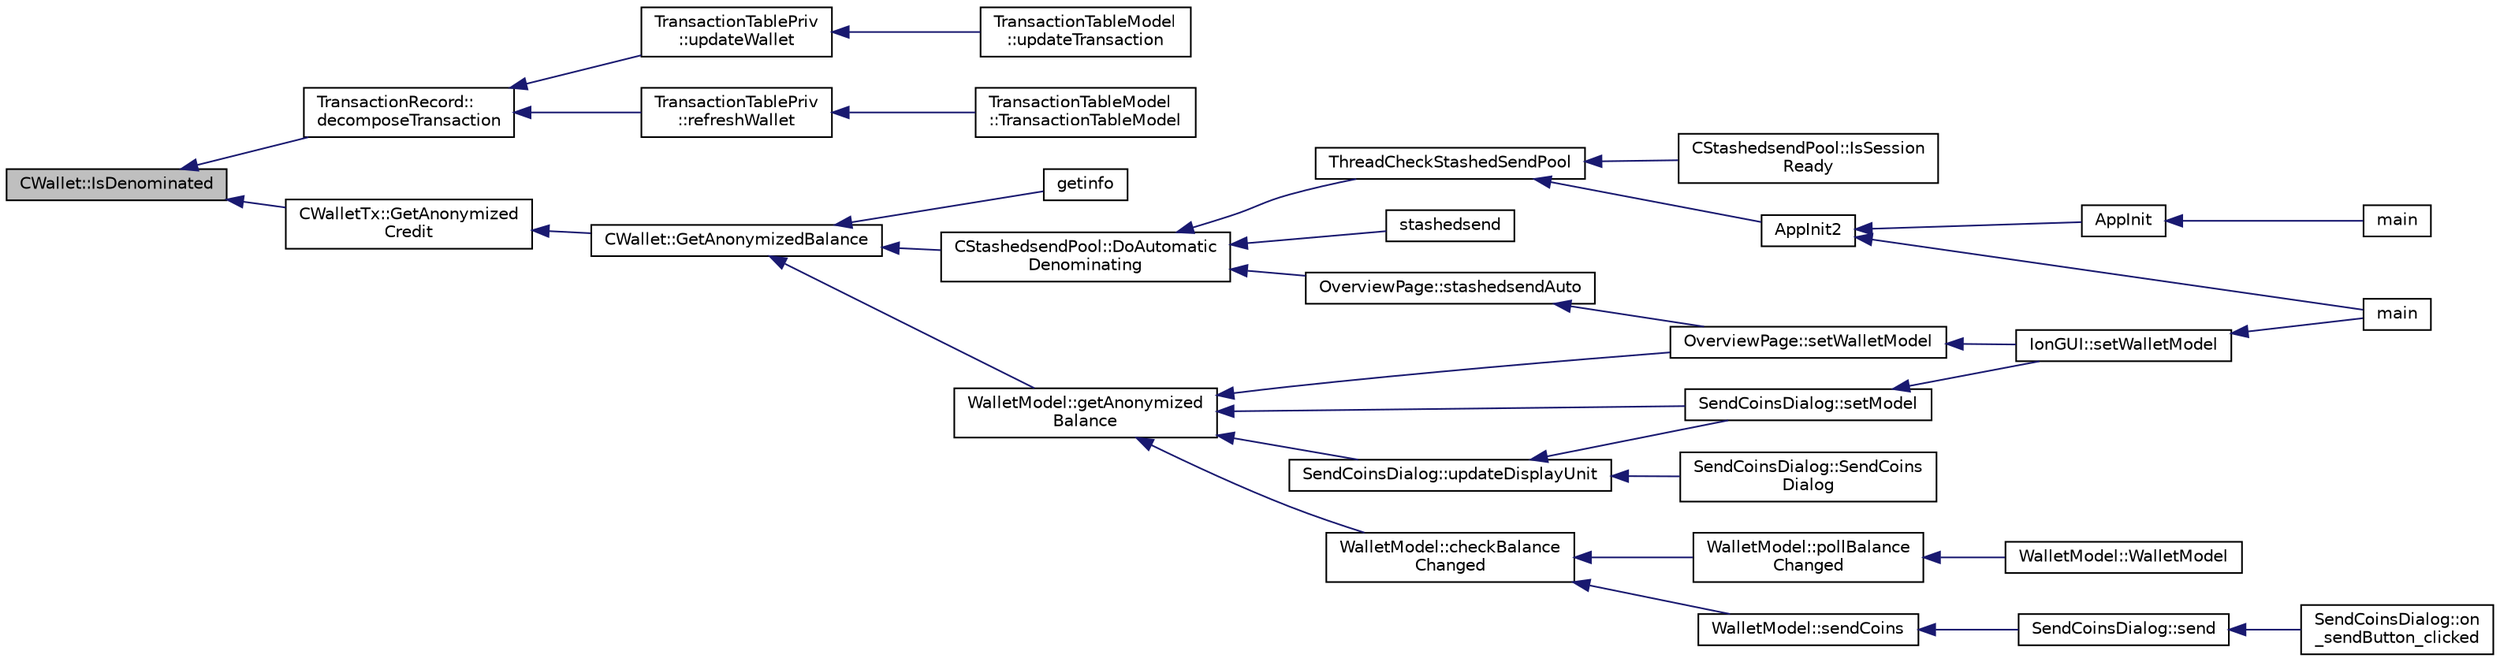 digraph "CWallet::IsDenominated"
{
  edge [fontname="Helvetica",fontsize="10",labelfontname="Helvetica",labelfontsize="10"];
  node [fontname="Helvetica",fontsize="10",shape=record];
  rankdir="LR";
  Node2069 [label="CWallet::IsDenominated",height=0.2,width=0.4,color="black", fillcolor="grey75", style="filled", fontcolor="black"];
  Node2069 -> Node2070 [dir="back",color="midnightblue",fontsize="10",style="solid",fontname="Helvetica"];
  Node2070 [label="TransactionRecord::\ldecomposeTransaction",height=0.2,width=0.4,color="black", fillcolor="white", style="filled",URL="$d1/da7/class_transaction_record.html#a9f5db4465fa5fdcc3f9af525096bcdb9"];
  Node2070 -> Node2071 [dir="back",color="midnightblue",fontsize="10",style="solid",fontname="Helvetica"];
  Node2071 [label="TransactionTablePriv\l::refreshWallet",height=0.2,width=0.4,color="black", fillcolor="white", style="filled",URL="$d2/ddb/class_transaction_table_priv.html#a1f81da5d7cfb2aac03a5e18e6bc91792"];
  Node2071 -> Node2072 [dir="back",color="midnightblue",fontsize="10",style="solid",fontname="Helvetica"];
  Node2072 [label="TransactionTableModel\l::TransactionTableModel",height=0.2,width=0.4,color="black", fillcolor="white", style="filled",URL="$d7/dfe/class_transaction_table_model.html#a6c10b7cab9804eee6df9e049a978dc62"];
  Node2070 -> Node2073 [dir="back",color="midnightblue",fontsize="10",style="solid",fontname="Helvetica"];
  Node2073 [label="TransactionTablePriv\l::updateWallet",height=0.2,width=0.4,color="black", fillcolor="white", style="filled",URL="$d2/ddb/class_transaction_table_priv.html#a5a8454ce91251c4d9eb927bf2850745c"];
  Node2073 -> Node2074 [dir="back",color="midnightblue",fontsize="10",style="solid",fontname="Helvetica"];
  Node2074 [label="TransactionTableModel\l::updateTransaction",height=0.2,width=0.4,color="black", fillcolor="white", style="filled",URL="$d7/dfe/class_transaction_table_model.html#a8de43b3c7ba0612304906eb5a2f51a06"];
  Node2069 -> Node2075 [dir="back",color="midnightblue",fontsize="10",style="solid",fontname="Helvetica"];
  Node2075 [label="CWalletTx::GetAnonymized\lCredit",height=0.2,width=0.4,color="black", fillcolor="white", style="filled",URL="$d6/d53/class_c_wallet_tx.html#a49cae757845e1bf0cb3c8e17bd96d4a1"];
  Node2075 -> Node2076 [dir="back",color="midnightblue",fontsize="10",style="solid",fontname="Helvetica"];
  Node2076 [label="CWallet::GetAnonymizedBalance",height=0.2,width=0.4,color="black", fillcolor="white", style="filled",URL="$d2/de5/class_c_wallet.html#ad71e805ab9614962a57cb931e91b4297"];
  Node2076 -> Node2077 [dir="back",color="midnightblue",fontsize="10",style="solid",fontname="Helvetica"];
  Node2077 [label="WalletModel::getAnonymized\lBalance",height=0.2,width=0.4,color="black", fillcolor="white", style="filled",URL="$d4/d27/class_wallet_model.html#a3b4c7b849fca17bb1f8e315e23e68c7d"];
  Node2077 -> Node2078 [dir="back",color="midnightblue",fontsize="10",style="solid",fontname="Helvetica"];
  Node2078 [label="OverviewPage::setWalletModel",height=0.2,width=0.4,color="black", fillcolor="white", style="filled",URL="$d1/d91/class_overview_page.html#a2ed52a3a87e9c74fee38fa873c9bc71f"];
  Node2078 -> Node2079 [dir="back",color="midnightblue",fontsize="10",style="solid",fontname="Helvetica"];
  Node2079 [label="IonGUI::setWalletModel",height=0.2,width=0.4,color="black", fillcolor="white", style="filled",URL="$dc/d0b/class_ion_g_u_i.html#a37f87db65498b036d387c705a749c45d",tooltip="Set the wallet model. "];
  Node2079 -> Node2080 [dir="back",color="midnightblue",fontsize="10",style="solid",fontname="Helvetica"];
  Node2080 [label="main",height=0.2,width=0.4,color="black", fillcolor="white", style="filled",URL="$d5/d2d/ion_8cpp.html#a0ddf1224851353fc92bfbff6f499fa97"];
  Node2077 -> Node2081 [dir="back",color="midnightblue",fontsize="10",style="solid",fontname="Helvetica"];
  Node2081 [label="SendCoinsDialog::setModel",height=0.2,width=0.4,color="black", fillcolor="white", style="filled",URL="$d6/de6/class_send_coins_dialog.html#a73a6c1b1850a334ee652ac167713a2aa"];
  Node2081 -> Node2079 [dir="back",color="midnightblue",fontsize="10",style="solid",fontname="Helvetica"];
  Node2077 -> Node2082 [dir="back",color="midnightblue",fontsize="10",style="solid",fontname="Helvetica"];
  Node2082 [label="SendCoinsDialog::updateDisplayUnit",height=0.2,width=0.4,color="black", fillcolor="white", style="filled",URL="$d6/de6/class_send_coins_dialog.html#a74815ad8502b126200b6fd2e59e9f042"];
  Node2082 -> Node2083 [dir="back",color="midnightblue",fontsize="10",style="solid",fontname="Helvetica"];
  Node2083 [label="SendCoinsDialog::SendCoins\lDialog",height=0.2,width=0.4,color="black", fillcolor="white", style="filled",URL="$d6/de6/class_send_coins_dialog.html#a0df5bc29d1df68eda44826651afc595f"];
  Node2082 -> Node2081 [dir="back",color="midnightblue",fontsize="10",style="solid",fontname="Helvetica"];
  Node2077 -> Node2084 [dir="back",color="midnightblue",fontsize="10",style="solid",fontname="Helvetica"];
  Node2084 [label="WalletModel::checkBalance\lChanged",height=0.2,width=0.4,color="black", fillcolor="white", style="filled",URL="$d4/d27/class_wallet_model.html#adcc4eb8cd71cb4de223621866bb7fb7d"];
  Node2084 -> Node2085 [dir="back",color="midnightblue",fontsize="10",style="solid",fontname="Helvetica"];
  Node2085 [label="WalletModel::pollBalance\lChanged",height=0.2,width=0.4,color="black", fillcolor="white", style="filled",URL="$d4/d27/class_wallet_model.html#a51469b2d95cfd4bc0a14ee456fca7b95"];
  Node2085 -> Node2086 [dir="back",color="midnightblue",fontsize="10",style="solid",fontname="Helvetica"];
  Node2086 [label="WalletModel::WalletModel",height=0.2,width=0.4,color="black", fillcolor="white", style="filled",URL="$d4/d27/class_wallet_model.html#af50d9654d2f20e4e4f0789dcb64ad6b1"];
  Node2084 -> Node2087 [dir="back",color="midnightblue",fontsize="10",style="solid",fontname="Helvetica"];
  Node2087 [label="WalletModel::sendCoins",height=0.2,width=0.4,color="black", fillcolor="white", style="filled",URL="$d4/d27/class_wallet_model.html#a053fb3ff2b8b0347f83e6bb591126746"];
  Node2087 -> Node2088 [dir="back",color="midnightblue",fontsize="10",style="solid",fontname="Helvetica"];
  Node2088 [label="SendCoinsDialog::send",height=0.2,width=0.4,color="black", fillcolor="white", style="filled",URL="$d6/de6/class_send_coins_dialog.html#afd8d436a16ea7dba1276e8fdfdc8b2d3"];
  Node2088 -> Node2089 [dir="back",color="midnightblue",fontsize="10",style="solid",fontname="Helvetica"];
  Node2089 [label="SendCoinsDialog::on\l_sendButton_clicked",height=0.2,width=0.4,color="black", fillcolor="white", style="filled",URL="$d6/de6/class_send_coins_dialog.html#a2cab7cf9ea5040b9e2189297f7d3c764"];
  Node2076 -> Node2090 [dir="back",color="midnightblue",fontsize="10",style="solid",fontname="Helvetica"];
  Node2090 [label="getinfo",height=0.2,width=0.4,color="black", fillcolor="white", style="filled",URL="$db/d48/rpcmisc_8cpp.html#a70335b93783d51e48d276a1e08bd721a"];
  Node2076 -> Node2091 [dir="back",color="midnightblue",fontsize="10",style="solid",fontname="Helvetica"];
  Node2091 [label="CStashedsendPool::DoAutomatic\lDenominating",height=0.2,width=0.4,color="black", fillcolor="white", style="filled",URL="$dd/d8a/class_c_stashedsend_pool.html#a21f19df4854af34c8f89187c768a524f",tooltip="Passively run Stashedsend in the background according to the configuration in settings (only for QT) ..."];
  Node2091 -> Node2092 [dir="back",color="midnightblue",fontsize="10",style="solid",fontname="Helvetica"];
  Node2092 [label="OverviewPage::stashedsendAuto",height=0.2,width=0.4,color="black", fillcolor="white", style="filled",URL="$d1/d91/class_overview_page.html#abf60d7de5f283687a914b487dc44ca76"];
  Node2092 -> Node2078 [dir="back",color="midnightblue",fontsize="10",style="solid",fontname="Helvetica"];
  Node2091 -> Node2093 [dir="back",color="midnightblue",fontsize="10",style="solid",fontname="Helvetica"];
  Node2093 [label="stashedsend",height=0.2,width=0.4,color="black", fillcolor="white", style="filled",URL="$d5/d6b/rpcstashedsend_8cpp.html#a5a7cb1ad55aeaa8bcbb5172e9153a75a"];
  Node2091 -> Node2094 [dir="back",color="midnightblue",fontsize="10",style="solid",fontname="Helvetica"];
  Node2094 [label="ThreadCheckStashedSendPool",height=0.2,width=0.4,color="black", fillcolor="white", style="filled",URL="$d9/dbc/stashedsend_8h.html#ab583ddc86effded8432ea5387f77d883"];
  Node2094 -> Node2095 [dir="back",color="midnightblue",fontsize="10",style="solid",fontname="Helvetica"];
  Node2095 [label="AppInit2",height=0.2,width=0.4,color="black", fillcolor="white", style="filled",URL="$d8/dc0/init_8h.html#a1a4c1bfbf6ba1db77e988b89b9cadfd3",tooltip="Initialize ion. "];
  Node2095 -> Node2096 [dir="back",color="midnightblue",fontsize="10",style="solid",fontname="Helvetica"];
  Node2096 [label="AppInit",height=0.2,width=0.4,color="black", fillcolor="white", style="filled",URL="$d4/d35/iond_8cpp.html#ac59316b767e6984e1285f0531275286b"];
  Node2096 -> Node2097 [dir="back",color="midnightblue",fontsize="10",style="solid",fontname="Helvetica"];
  Node2097 [label="main",height=0.2,width=0.4,color="black", fillcolor="white", style="filled",URL="$d4/d35/iond_8cpp.html#a0ddf1224851353fc92bfbff6f499fa97"];
  Node2095 -> Node2080 [dir="back",color="midnightblue",fontsize="10",style="solid",fontname="Helvetica"];
  Node2094 -> Node2098 [dir="back",color="midnightblue",fontsize="10",style="solid",fontname="Helvetica"];
  Node2098 [label="CStashedsendPool::IsSession\lReady",height=0.2,width=0.4,color="black", fillcolor="white", style="filled",URL="$dd/d8a/class_c_stashedsend_pool.html#acb903e97bacd0ecf2f1c3c0d82e6641c",tooltip="Do we have enough users to take entries? "];
}
